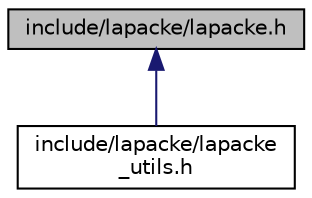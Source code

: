 digraph "include/lapacke/lapacke.h"
{
  edge [fontname="Helvetica",fontsize="10",labelfontname="Helvetica",labelfontsize="10"];
  node [fontname="Helvetica",fontsize="10",shape=record];
  Node1 [label="include/lapacke/lapacke.h",height=0.2,width=0.4,color="black", fillcolor="grey75", style="filled" fontcolor="black"];
  Node1 -> Node2 [dir="back",color="midnightblue",fontsize="10",style="solid",fontname="Helvetica"];
  Node2 [label="include/lapacke/lapacke\l_utils.h",height=0.2,width=0.4,color="black", fillcolor="white", style="filled",URL="$lapacke__utils_8h.html"];
}
